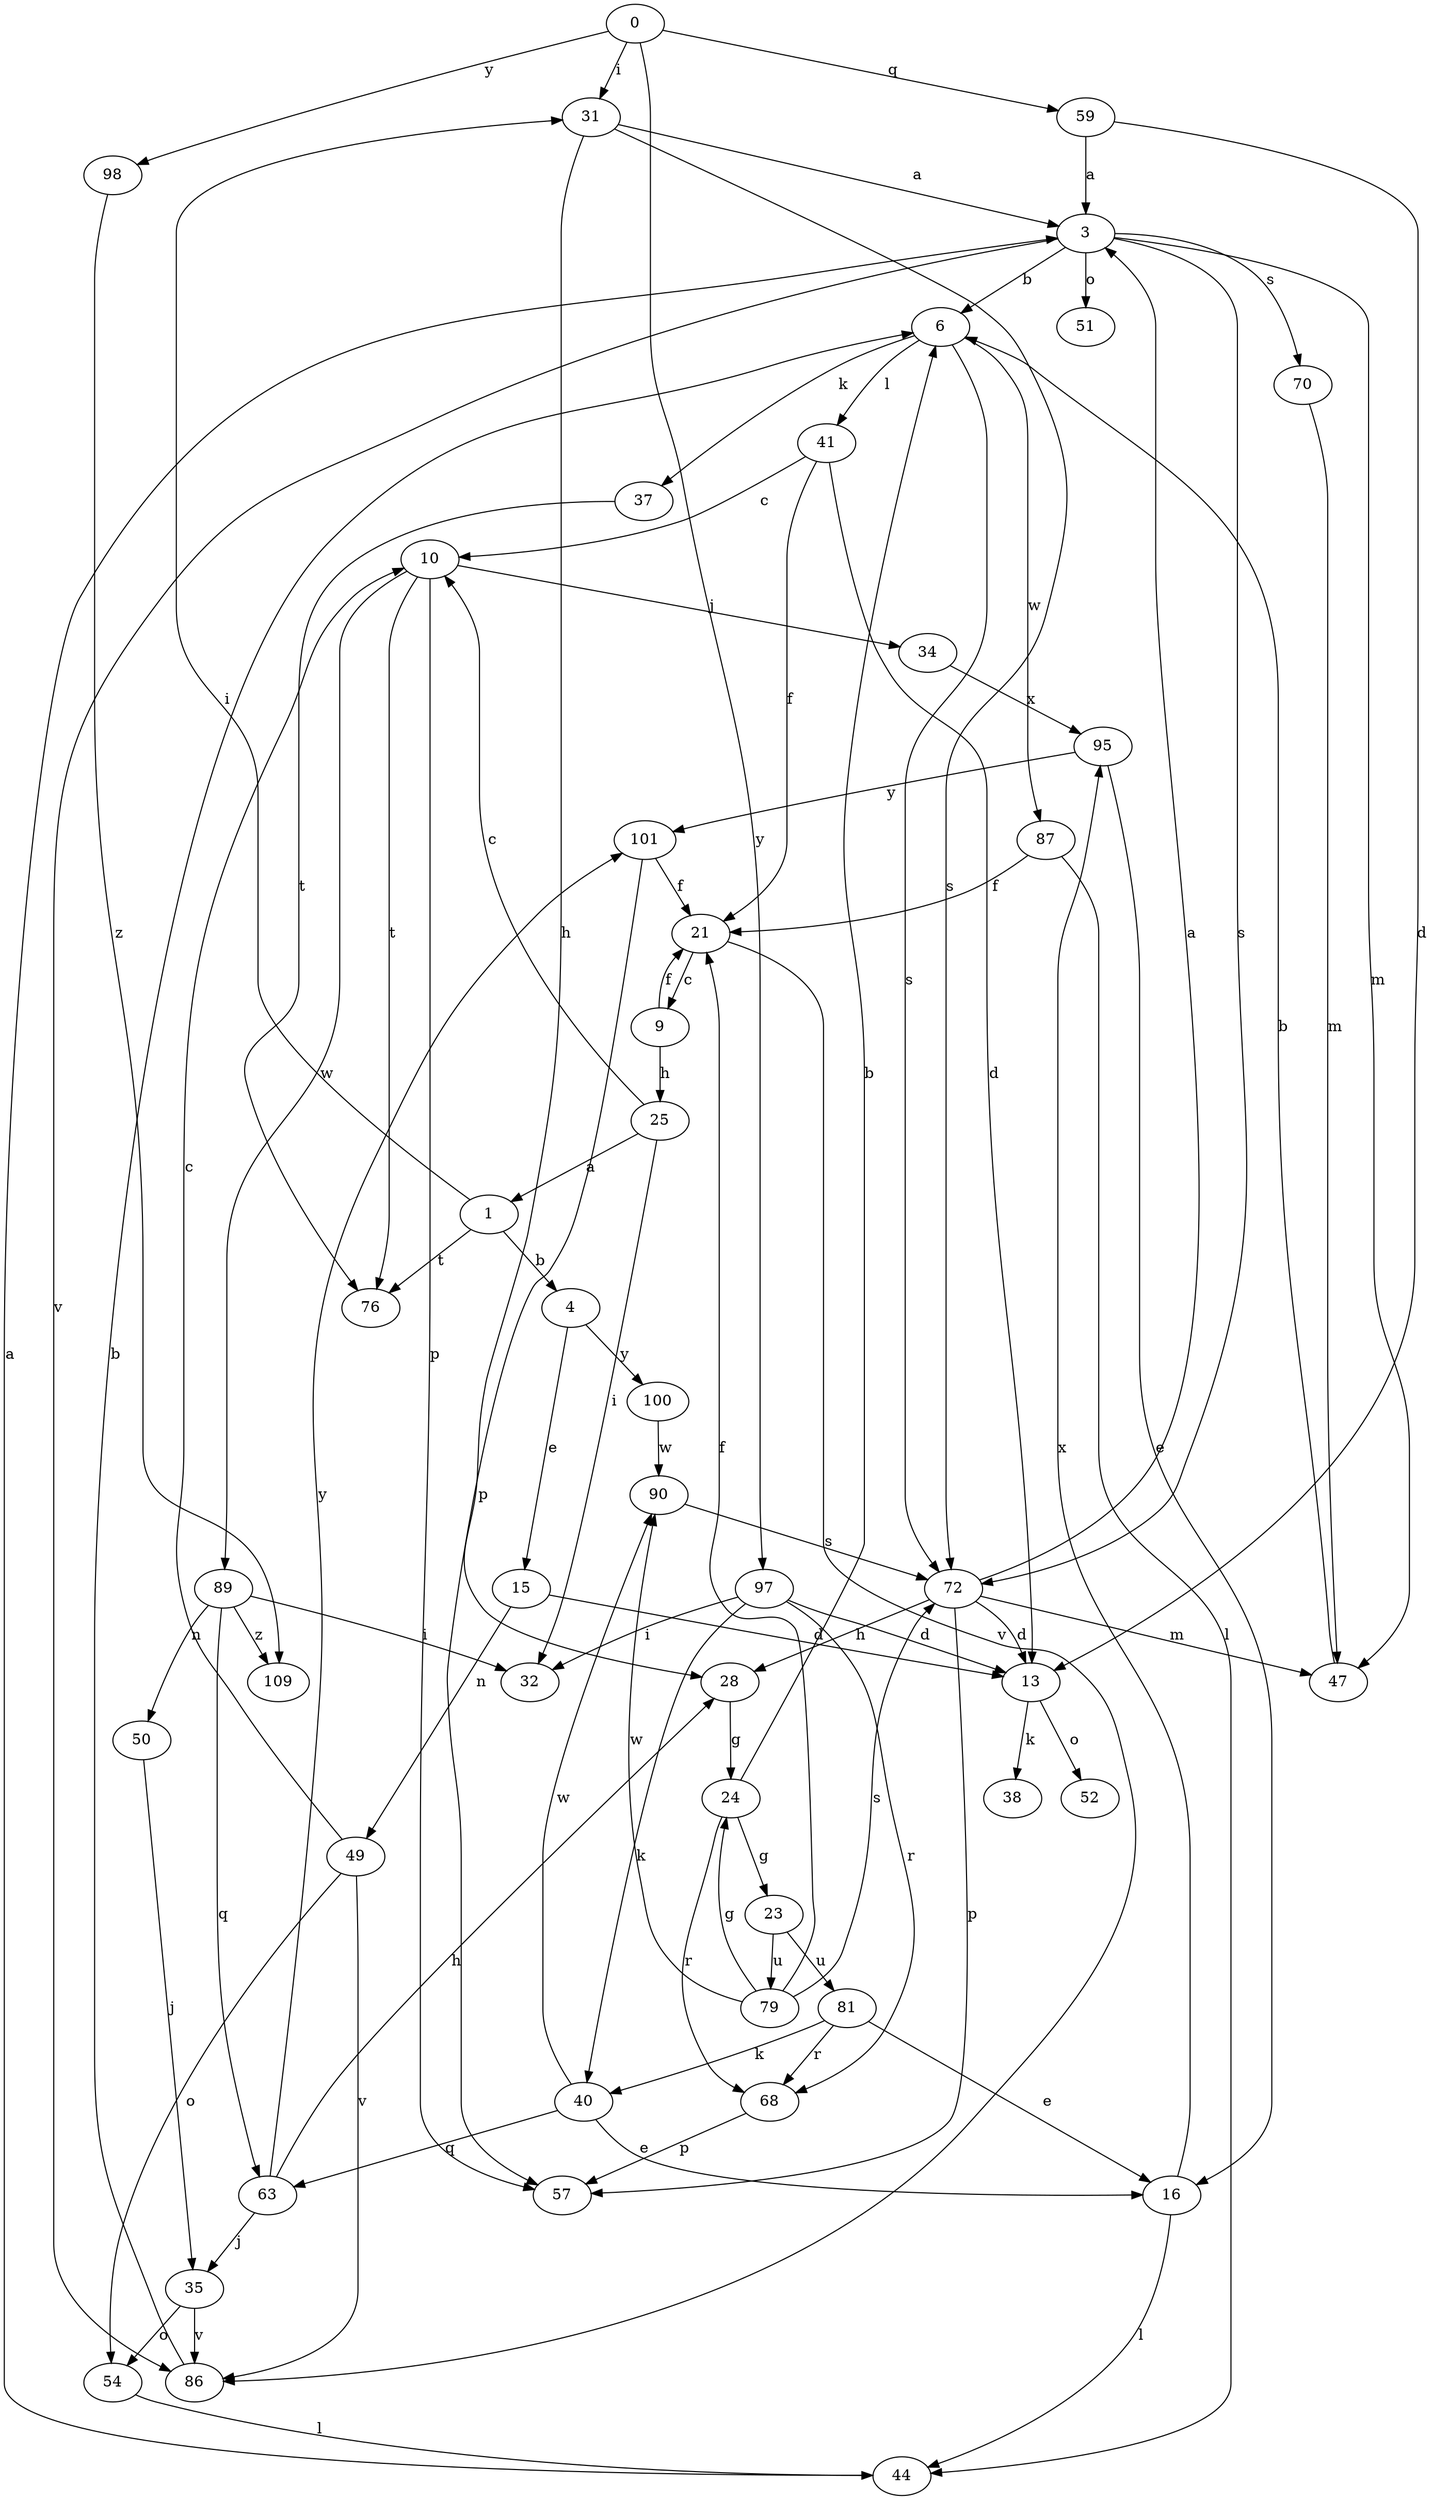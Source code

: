 strict digraph  {
0;
1;
3;
4;
6;
9;
10;
13;
15;
16;
21;
23;
24;
25;
28;
31;
32;
34;
35;
37;
38;
40;
41;
44;
47;
49;
50;
51;
52;
54;
57;
59;
63;
68;
70;
72;
76;
79;
81;
86;
87;
89;
90;
95;
97;
98;
100;
101;
109;
0 -> 31  [label=i];
0 -> 59  [label=q];
0 -> 97  [label=y];
0 -> 98  [label=y];
1 -> 4  [label=b];
1 -> 31  [label=i];
1 -> 76  [label=t];
3 -> 6  [label=b];
3 -> 47  [label=m];
3 -> 51  [label=o];
3 -> 70  [label=s];
3 -> 72  [label=s];
3 -> 86  [label=v];
4 -> 15  [label=e];
4 -> 100  [label=y];
6 -> 37  [label=k];
6 -> 41  [label=l];
6 -> 72  [label=s];
6 -> 87  [label=w];
9 -> 21  [label=f];
9 -> 25  [label=h];
10 -> 34  [label=j];
10 -> 57  [label=p];
10 -> 76  [label=t];
10 -> 89  [label=w];
13 -> 38  [label=k];
13 -> 52  [label=o];
15 -> 13  [label=d];
15 -> 49  [label=n];
16 -> 44  [label=l];
16 -> 95  [label=x];
21 -> 9  [label=c];
21 -> 86  [label=v];
23 -> 79  [label=u];
23 -> 81  [label=u];
24 -> 6  [label=b];
24 -> 23  [label=g];
24 -> 68  [label=r];
25 -> 1  [label=a];
25 -> 10  [label=c];
25 -> 32  [label=i];
28 -> 24  [label=g];
31 -> 3  [label=a];
31 -> 28  [label=h];
31 -> 72  [label=s];
34 -> 95  [label=x];
35 -> 54  [label=o];
35 -> 86  [label=v];
37 -> 76  [label=t];
40 -> 16  [label=e];
40 -> 63  [label=q];
40 -> 90  [label=w];
41 -> 10  [label=c];
41 -> 13  [label=d];
41 -> 21  [label=f];
44 -> 3  [label=a];
47 -> 6  [label=b];
49 -> 10  [label=c];
49 -> 54  [label=o];
49 -> 86  [label=v];
50 -> 35  [label=j];
54 -> 44  [label=l];
59 -> 3  [label=a];
59 -> 13  [label=d];
63 -> 28  [label=h];
63 -> 35  [label=j];
63 -> 101  [label=y];
68 -> 57  [label=p];
70 -> 47  [label=m];
72 -> 3  [label=a];
72 -> 13  [label=d];
72 -> 28  [label=h];
72 -> 47  [label=m];
72 -> 57  [label=p];
79 -> 21  [label=f];
79 -> 24  [label=g];
79 -> 72  [label=s];
79 -> 90  [label=w];
81 -> 16  [label=e];
81 -> 40  [label=k];
81 -> 68  [label=r];
86 -> 6  [label=b];
87 -> 21  [label=f];
87 -> 44  [label=l];
89 -> 32  [label=i];
89 -> 50  [label=n];
89 -> 63  [label=q];
89 -> 109  [label=z];
90 -> 72  [label=s];
95 -> 16  [label=e];
95 -> 101  [label=y];
97 -> 13  [label=d];
97 -> 32  [label=i];
97 -> 40  [label=k];
97 -> 68  [label=r];
98 -> 109  [label=z];
100 -> 90  [label=w];
101 -> 21  [label=f];
101 -> 57  [label=p];
}
